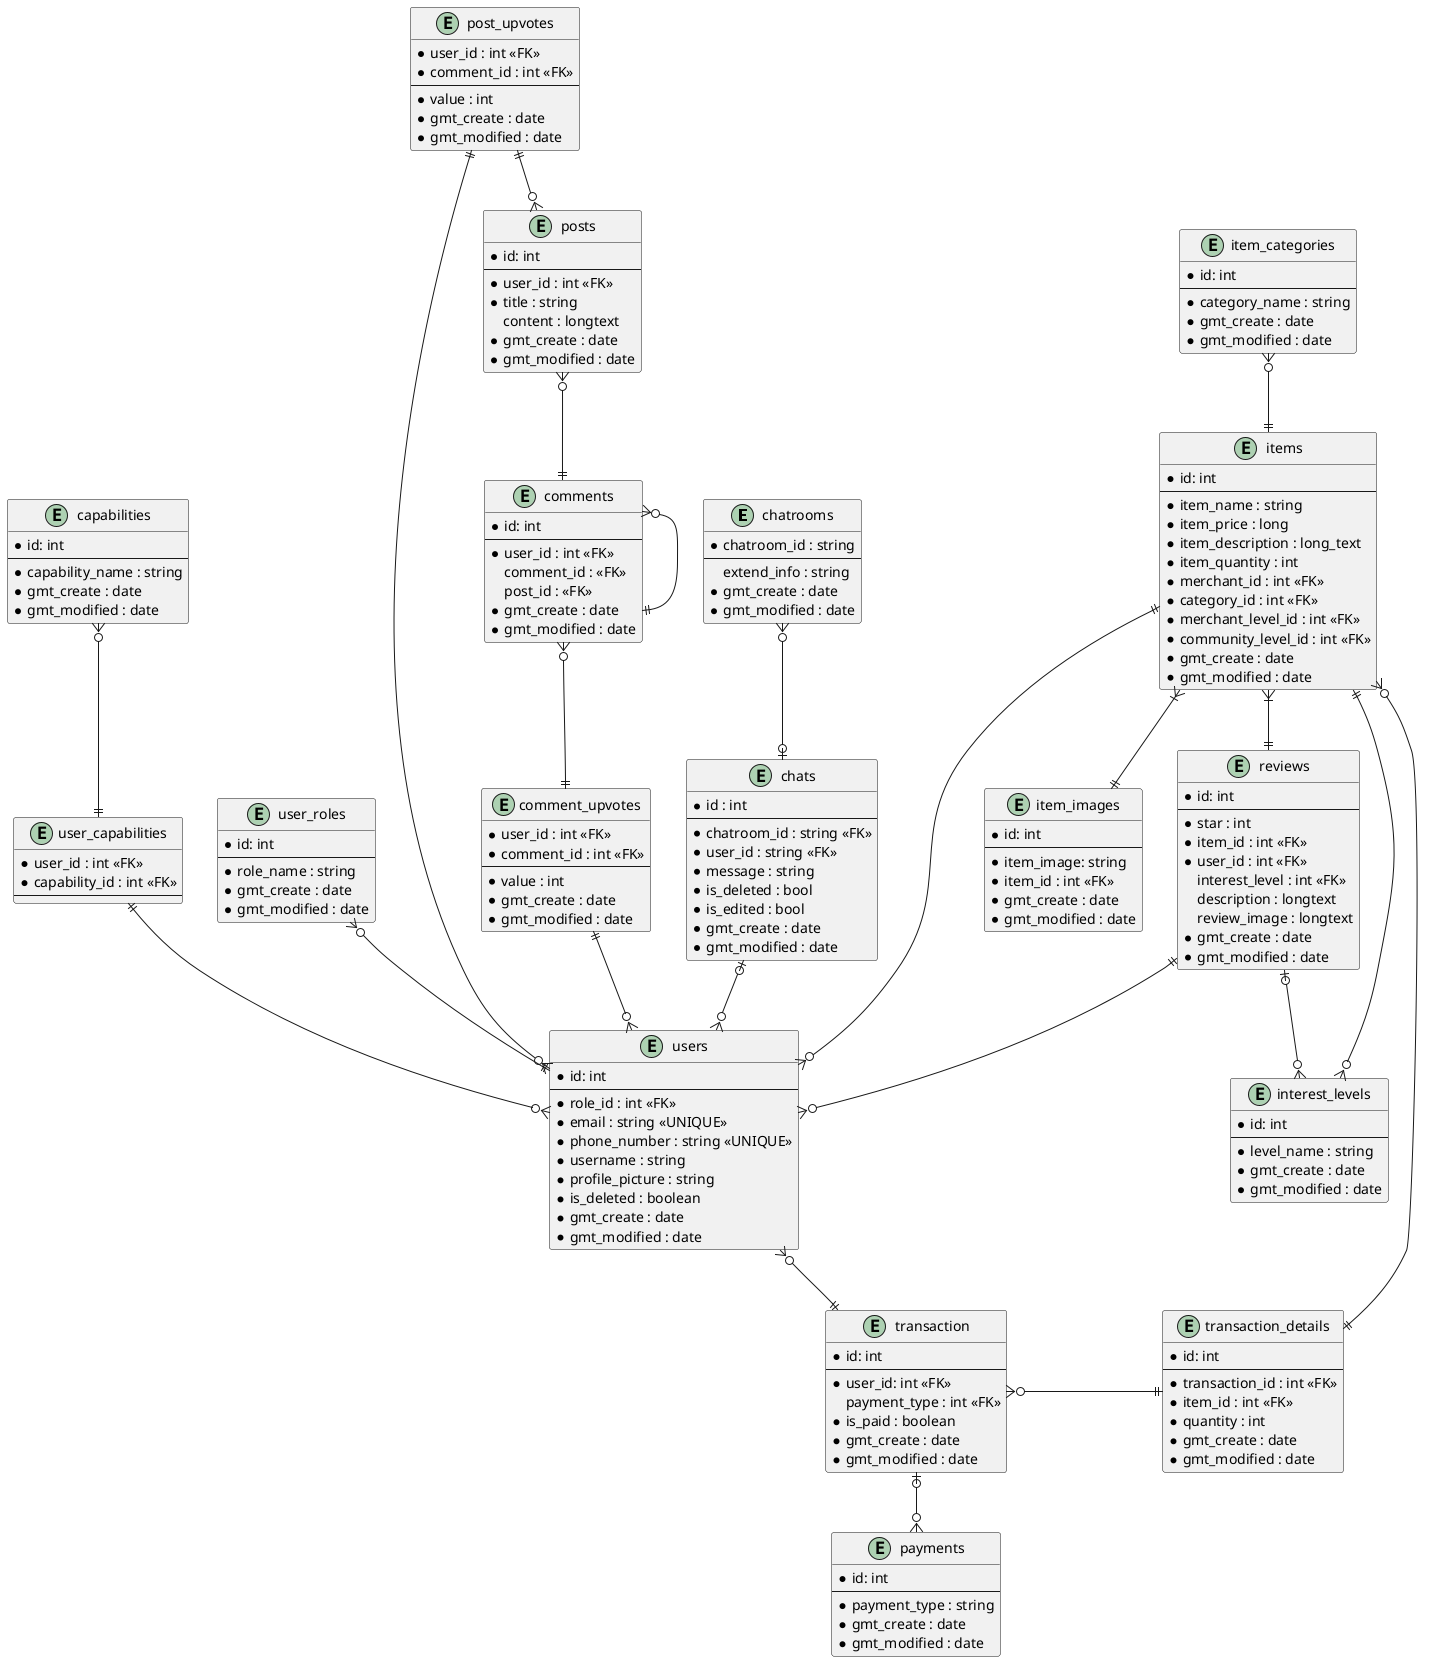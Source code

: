 @startuml class diagram

' left to right direction

' entity

' direct communication purposes
entity chatrooms {
    * chatroom_id : string
    --
    extend_info : string
    * gmt_create : date
    * gmt_modified : date
}

entity chats {
    * id : int
    --
    * chatroom_id : string <<FK>>
    * user_id : string <<FK>>
    * message : string
    * is_deleted : bool
    * is_edited : bool
    * gmt_create : date
    * gmt_modified : date
}

' for transaction purposes
entity interest_levels {
    * id: int
    --
    * level_name : string
    * gmt_create : date
    * gmt_modified : date
}

entity item_categories {
    * id: int
    --
    * category_name : string
    * gmt_create : date
    * gmt_modified : date
}

entity user_roles {
    * id: int
    --
    * role_name : string
    * gmt_create : date
    * gmt_modified : date
}

entity capabilities {
    * id: int
    --
    * capability_name : string
    * gmt_create : date
    * gmt_modified : date
}

entity user_capabilities {
    * user_id : int <<FK>>
    * capability_id : int <<FK>>
    --
}

entity payments {
    * id: int
    --
    * payment_type : string
    * gmt_create : date
    * gmt_modified : date
}

entity users {
    * id: int  
    --
    * role_id : int <<FK>>
    * email : string <<UNIQUE>>
    * phone_number : string <<UNIQUE>>
    * username : string
    * profile_picture : string
    * is_deleted : boolean
    * gmt_create : date
    * gmt_modified : date
}

entity items {
    * id: int 
    --
    * item_name : string
    * item_price : long
    * item_description : long_text
    * item_quantity : int
    * merchant_id : int <<FK>>
    * category_id : int <<FK>>
    * merchant_level_id : int <<FK>>
    * community_level_id : int <<FK>>
    * gmt_create : date
    * gmt_modified : date
}

entity item_images {
    * id: int
    --
    * item_image: string
    * item_id : int <<FK>>
    * gmt_create : date
    * gmt_modified : date
}

entity reviews {
    * id: int
    --
    * star : int
    * item_id : int <<FK>>
    * user_id : int <<FK>>
      interest_level : int <<FK>>
      description : longtext
      review_image : longtext
    * gmt_create : date
    * gmt_modified : date
}

entity transaction {
    * id: int
    --
    * user_id: int <<FK>>
    payment_type : int <<FK>>
    * is_paid : boolean
    * gmt_create : date
    * gmt_modified : date
}

entity transaction_details {
    * id: int
    --
    * transaction_id : int <<FK>>
    * item_id : int <<FK>>
    * quantity : int
    * gmt_create : date
    * gmt_modified : date
}

' for discussion purposes
entity posts {
    * id: int
    --
    * user_id : int <<FK>>
    * title : string
      content : longtext
    * gmt_create : date
    * gmt_modified : date
}

entity comments {
    * id: int
    --
    * user_id : int <<FK>>
      comment_id : <<FK>>
      post_id : <<FK>>
    * gmt_create : date
    * gmt_modified : date
}

entity comment_upvotes {
    * user_id : int <<FK>>
    * comment_id : int <<FK>>
    --
    * value : int
    * gmt_create : date
    * gmt_modified : date
}

entity post_upvotes {
    * user_id : int <<FK>>
    * comment_id : int <<FK>>
    --
    * value : int
    * gmt_create : date
    * gmt_modified : date
}


' relation
' for transaction purposes
interest_levels }o--|| items
item_categories }o--|| items

user_roles }o--|| users

transaction |o--o{ payments
users }o--|| transaction
transaction }o-|| transaction_details
items }o--|| transaction_details

items }|--|| item_images
items }|--|| reviews
reviews |o--o{ interest_levels
items ||--o{ users
reviews ||--o{ users
' users }o--|| items
' users }o--|| reviews

' for discussion purposes
comments }o--|| comment_upvotes
comment_upvotes ||--o{ users
post_upvotes ||--o{ posts
post_upvotes ||--o{ users

posts }o--|| comments
comments }o--|| comments

' direct communication purposes
chats |o--o{ users
chatrooms }o--o| chats


' user capability
' users }o--||  user_capabilities
user_capabilities ||--o{ users
capabilities }o--|| user_capabilities

@enduml